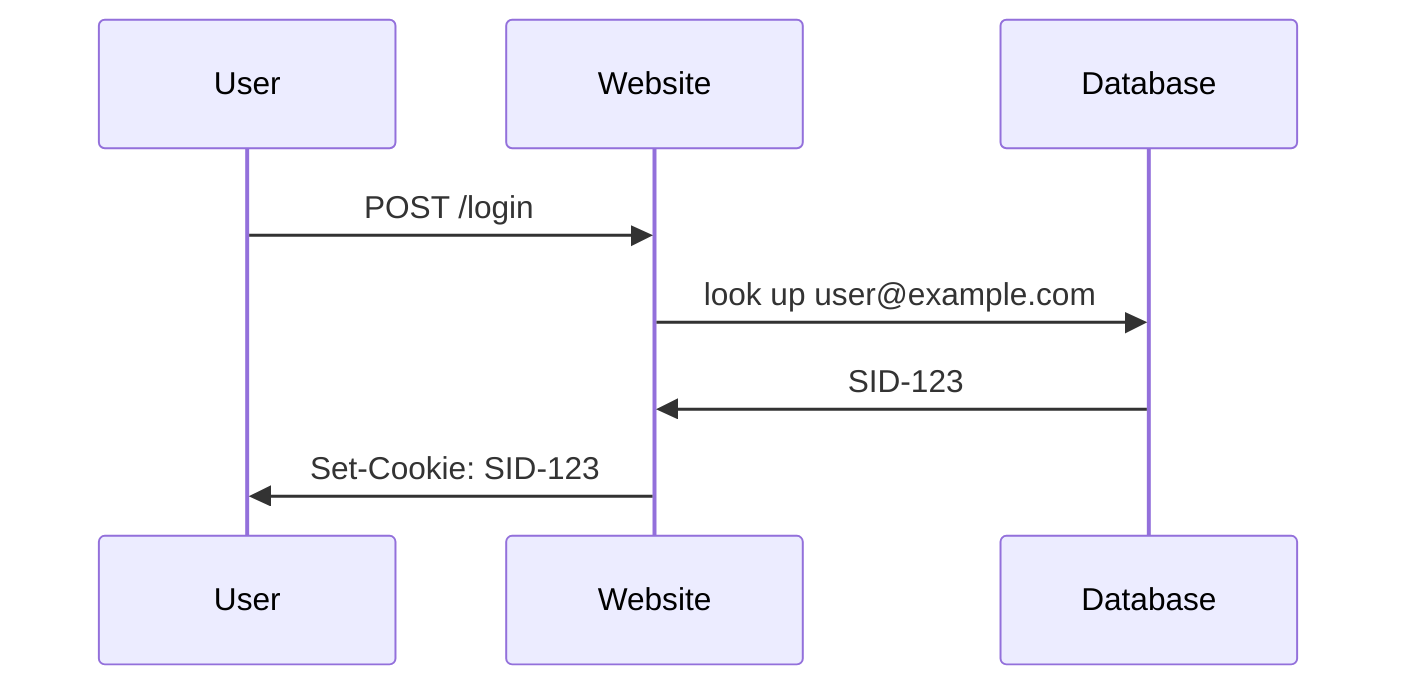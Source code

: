 sequenceDiagram
    participant User
    participant Website
    participant Database
    User->>Website: POST /login
    Website->>Database: look up user@example.com
    Database->>Website: SID-123
    Website->>User: Set-Cookie: SID-123